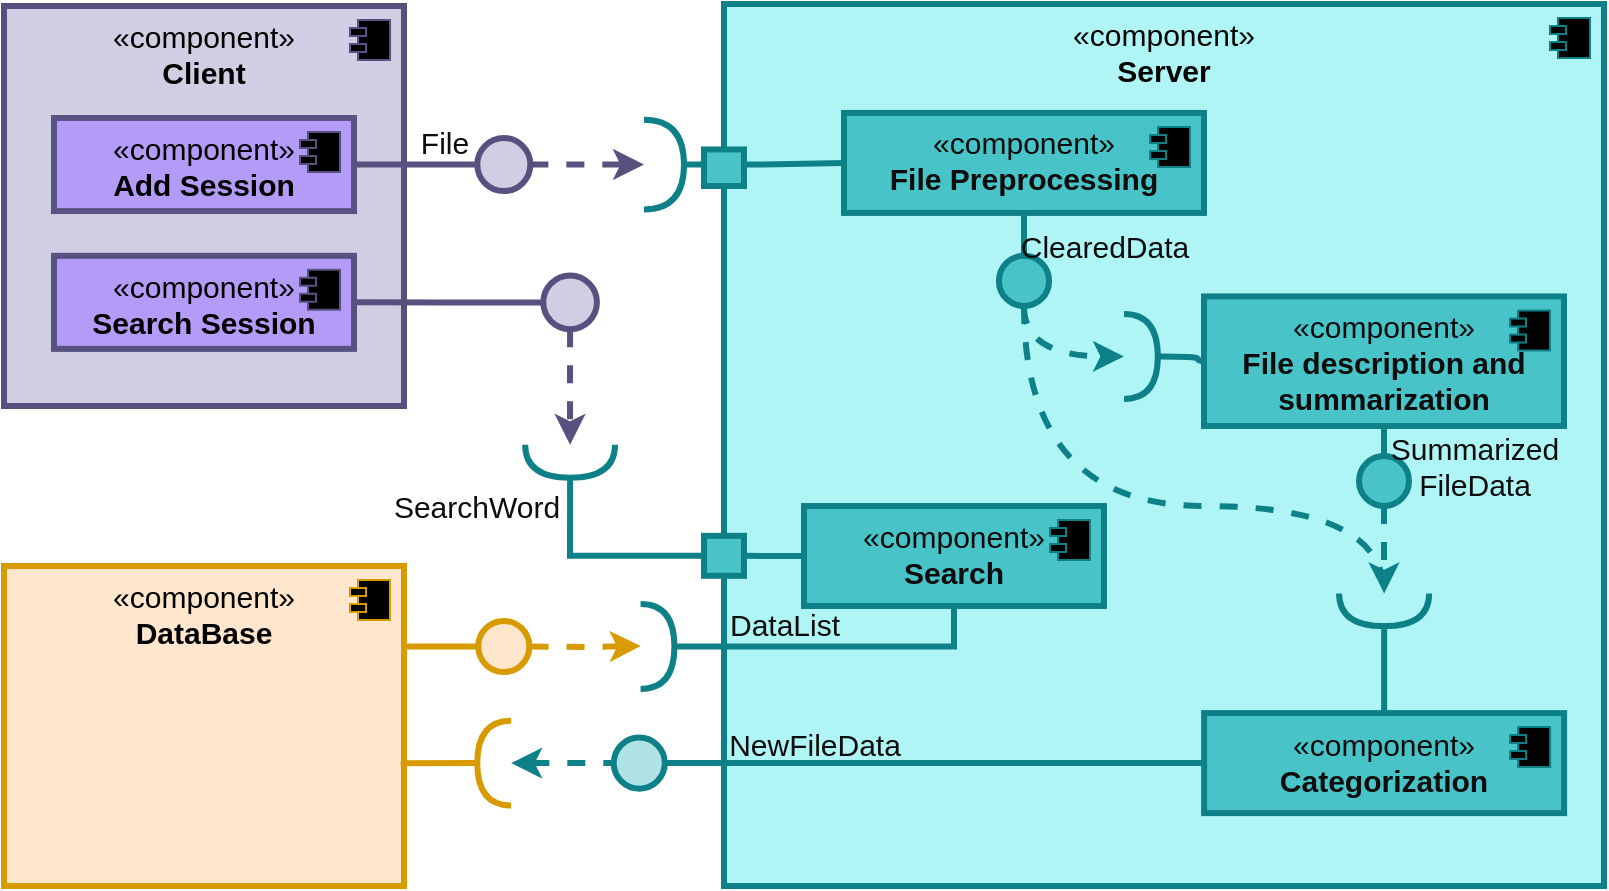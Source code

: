 <mxfile version="23.1.5" type="device">
  <diagram name="Page-1" id="O5Uq39N52Lteyzyp5AII">
    <mxGraphModel dx="1143" dy="711" grid="1" gridSize="10" guides="1" tooltips="1" connect="1" arrows="1" fold="1" page="1" pageScale="1" pageWidth="1654" pageHeight="1169" background="#ffffff" math="0" shadow="0">
      <root>
        <mxCell id="0" />
        <mxCell id="1" parent="0" />
        <mxCell id="-ShAr4N25VCIkTMLjoMP-85" style="edgeStyle=orthogonalEdgeStyle;rounded=0;orthogonalLoop=1;jettySize=auto;html=1;exitX=1;exitY=0.75;exitDx=0;exitDy=0;entryX=1;entryY=0.5;entryDx=0;entryDy=0;fontFamily=Helvetica;fontSize=15;fontColor=#0D0D0D;labelBackgroundColor=none;" edge="1" parent="1" source="-ShAr4N25VCIkTMLjoMP-10" target="-ShAr4N25VCIkTMLjoMP-83">
          <mxGeometry relative="1" as="geometry" />
        </mxCell>
        <mxCell id="-ShAr4N25VCIkTMLjoMP-10" value="«component»&lt;br style=&quot;font-size: 15px;&quot;&gt;&lt;b style=&quot;font-size: 15px;&quot;&gt;Client&lt;/b&gt;" style="html=1;dropTarget=0;whiteSpace=wrap;align=center;verticalAlign=top;fillColor=#d0cee2;strokeColor=#56517e;labelBackgroundColor=none;strokeWidth=3;rounded=0;perimeterSpacing=0;arcSize=4;fontColor=#000000;fontSize=15;" vertex="1" parent="1">
          <mxGeometry x="240" y="160" width="200" height="200" as="geometry" />
        </mxCell>
        <mxCell id="-ShAr4N25VCIkTMLjoMP-11" value="" style="shape=module;jettyWidth=8;jettyHeight=4;strokeColor=#56517e;fontSize=15;labelBackgroundColor=none;rounded=0;strokeWidth=1;align=center;verticalAlign=top;arcSize=4;fontFamily=Helvetica;fontColor=default;fillColor=#000000;" vertex="1" parent="-ShAr4N25VCIkTMLjoMP-10">
          <mxGeometry x="1" width="20" height="20" relative="1" as="geometry">
            <mxPoint x="-27" y="7" as="offset" />
          </mxGeometry>
        </mxCell>
        <mxCell id="-ShAr4N25VCIkTMLjoMP-22" value="«component»&lt;br style=&quot;font-size: 15px;&quot;&gt;&lt;b style=&quot;font-size: 15px;&quot;&gt;Server&lt;/b&gt;" style="html=1;dropTarget=0;whiteSpace=wrap;strokeColor=#0e8088;align=center;verticalAlign=top;fontFamily=Helvetica;fontSize=15;fillColor=#B0F5F5;rounded=0;arcSize=4;strokeWidth=3;fontColor=#050505;" vertex="1" parent="1">
          <mxGeometry x="600" y="159" width="440" height="441" as="geometry" />
        </mxCell>
        <mxCell id="-ShAr4N25VCIkTMLjoMP-23" value="" style="shape=module;jettyWidth=8;jettyHeight=4;strokeColor=#0e8088;align=center;verticalAlign=top;fontFamily=Helvetica;fontSize=15;fontColor=default;fillColor=#000000;labelBackgroundColor=none;rounded=0;strokeWidth=1;arcSize=4;" vertex="1" parent="-ShAr4N25VCIkTMLjoMP-22">
          <mxGeometry x="1" width="20" height="20" relative="1" as="geometry">
            <mxPoint x="-27" y="7" as="offset" />
          </mxGeometry>
        </mxCell>
        <mxCell id="-ShAr4N25VCIkTMLjoMP-24" value="«component»&lt;br style=&quot;font-size: 15px;&quot;&gt;&lt;b style=&quot;font-size: 15px;&quot;&gt;DataBase&lt;/b&gt;" style="html=1;dropTarget=0;whiteSpace=wrap;rounded=0;strokeColor=#d79b00;strokeWidth=3;align=center;verticalAlign=top;arcSize=4;fontFamily=Helvetica;fontSize=15;labelBackgroundColor=none;fillColor=#ffe6cc;fontColor=#000000;" vertex="1" parent="1">
          <mxGeometry x="240" y="440" width="200" height="160" as="geometry" />
        </mxCell>
        <mxCell id="-ShAr4N25VCIkTMLjoMP-25" value="" style="shape=module;jettyWidth=8;jettyHeight=4;rounded=0;strokeColor=#d79b00;strokeWidth=1;align=center;verticalAlign=top;arcSize=4;fontFamily=Helvetica;fontSize=15;labelBackgroundColor=none;fillColor=#000000;fontColor=default;" vertex="1" parent="-ShAr4N25VCIkTMLjoMP-24">
          <mxGeometry x="1" width="20" height="20" relative="1" as="geometry">
            <mxPoint x="-27" y="7" as="offset" />
          </mxGeometry>
        </mxCell>
        <mxCell id="-ShAr4N25VCIkTMLjoMP-26" value="«component»&lt;br style=&quot;font-size: 15px;&quot;&gt;&lt;b style=&quot;font-size: 15px;&quot;&gt;File Preprocessing&lt;/b&gt;" style="html=1;dropTarget=0;whiteSpace=wrap;rounded=0;strokeColor=#0e8088;strokeWidth=3;align=center;verticalAlign=top;arcSize=4;fontFamily=Helvetica;fontSize=15;fontColor=#0D0D0D;labelBackgroundColor=none;fillColor=#48C3C7;" vertex="1" parent="1">
          <mxGeometry x="660" y="213.46" width="180" height="50" as="geometry" />
        </mxCell>
        <mxCell id="-ShAr4N25VCIkTMLjoMP-27" value="" style="shape=module;jettyWidth=8;jettyHeight=4;rounded=1;strokeColor=#0e8088;strokeWidth=1;align=center;verticalAlign=top;arcSize=4;fontFamily=Helvetica;fontSize=15;fontColor=#0D0D0D;labelBackgroundColor=default;fillColor=#000000;" vertex="1" parent="-ShAr4N25VCIkTMLjoMP-26">
          <mxGeometry x="1" width="20" height="20" relative="1" as="geometry">
            <mxPoint x="-27" y="7" as="offset" />
          </mxGeometry>
        </mxCell>
        <mxCell id="-ShAr4N25VCIkTMLjoMP-127" style="edgeStyle=orthogonalEdgeStyle;rounded=0;orthogonalLoop=1;jettySize=auto;html=1;entryX=1;entryY=0.5;entryDx=0;entryDy=0;fontFamily=Helvetica;fontSize=15;fontColor=#0D0D0D;labelBackgroundColor=none;fillColor=#b0e3e6;strokeColor=#0e8088;strokeWidth=3;endArrow=none;endFill=0;" edge="1" parent="1" source="-ShAr4N25VCIkTMLjoMP-28" target="-ShAr4N25VCIkTMLjoMP-112">
          <mxGeometry relative="1" as="geometry" />
        </mxCell>
        <mxCell id="-ShAr4N25VCIkTMLjoMP-28" value="«component»&lt;br style=&quot;font-size: 15px;&quot;&gt;&lt;b style=&quot;font-size: 15px;&quot;&gt;Categorization&lt;/b&gt;" style="html=1;dropTarget=0;whiteSpace=wrap;rounded=0;strokeColor=#0e8088;strokeWidth=3;align=center;verticalAlign=top;arcSize=4;fontFamily=Helvetica;fontSize=15;fontColor=#0D0D0D;labelBackgroundColor=none;fillColor=#48C3C7;" vertex="1" parent="1">
          <mxGeometry x="840.06" y="513.55" width="180" height="50" as="geometry" />
        </mxCell>
        <mxCell id="-ShAr4N25VCIkTMLjoMP-29" value="" style="shape=module;jettyWidth=8;jettyHeight=4;rounded=0;strokeColor=#0e8088;strokeWidth=1;align=center;verticalAlign=top;arcSize=4;fontFamily=Helvetica;fontSize=15;labelBackgroundColor=default;fillColor=#000000;" vertex="1" parent="-ShAr4N25VCIkTMLjoMP-28">
          <mxGeometry x="1" width="20" height="20" relative="1" as="geometry">
            <mxPoint x="-27" y="7" as="offset" />
          </mxGeometry>
        </mxCell>
        <mxCell id="-ShAr4N25VCIkTMLjoMP-30" value="«component»&lt;br style=&quot;font-size: 15px;&quot;&gt;&lt;b style=&quot;font-size: 15px;&quot;&gt;File description and summarization&lt;/b&gt;" style="html=1;dropTarget=0;whiteSpace=wrap;rounded=0;strokeColor=#0e8088;strokeWidth=3;align=center;verticalAlign=top;arcSize=4;fontFamily=Helvetica;fontSize=15;fontColor=#0D0D0D;labelBackgroundColor=none;fillColor=#48C3C7;" vertex="1" parent="1">
          <mxGeometry x="840" y="305.21" width="180" height="64.79" as="geometry" />
        </mxCell>
        <mxCell id="-ShAr4N25VCIkTMLjoMP-31" value="" style="shape=module;jettyWidth=8;jettyHeight=4;rounded=0;strokeColor=#0e8088;strokeWidth=1;align=center;verticalAlign=top;arcSize=4;fontFamily=Helvetica;fontSize=15;labelBackgroundColor=none;fillColor=#000000;" vertex="1" parent="-ShAr4N25VCIkTMLjoMP-30">
          <mxGeometry x="1" width="20" height="20" relative="1" as="geometry">
            <mxPoint x="-27" y="7" as="offset" />
          </mxGeometry>
        </mxCell>
        <mxCell id="-ShAr4N25VCIkTMLjoMP-101" style="edgeStyle=orthogonalEdgeStyle;rounded=0;orthogonalLoop=1;jettySize=auto;html=1;exitX=0;exitY=0.5;exitDx=0;exitDy=0;fontFamily=Helvetica;fontSize=15;fontColor=#0D0D0D;labelBackgroundColor=none;fillColor=#b0e3e6;strokeColor=#0e8088;strokeWidth=3;endArrow=none;endFill=0;" edge="1" parent="1" source="-ShAr4N25VCIkTMLjoMP-35" target="-ShAr4N25VCIkTMLjoMP-93">
          <mxGeometry relative="1" as="geometry" />
        </mxCell>
        <mxCell id="-ShAr4N25VCIkTMLjoMP-35" value="«component»&lt;br style=&quot;font-size: 15px;&quot;&gt;&lt;b style=&quot;font-size: 15px;&quot;&gt;Search&lt;/b&gt;" style="html=1;dropTarget=0;whiteSpace=wrap;rounded=0;strokeColor=#0e8088;strokeWidth=3;align=center;verticalAlign=top;arcSize=4;fontFamily=Helvetica;fontSize=15;fontColor=#0D0D0D;labelBackgroundColor=none;fillColor=#48C3C7;" vertex="1" parent="1">
          <mxGeometry x="640" y="410" width="150" height="50" as="geometry" />
        </mxCell>
        <mxCell id="-ShAr4N25VCIkTMLjoMP-36" value="" style="shape=module;jettyWidth=8;jettyHeight=4;rounded=0;strokeColor=#0e8088;strokeWidth=1;align=center;verticalAlign=top;arcSize=4;fontFamily=Helvetica;fontSize=15;labelBackgroundColor=none;fillColor=#000000;" vertex="1" parent="-ShAr4N25VCIkTMLjoMP-35">
          <mxGeometry x="1" width="20" height="20" relative="1" as="geometry">
            <mxPoint x="-27" y="7" as="offset" />
          </mxGeometry>
        </mxCell>
        <mxCell id="-ShAr4N25VCIkTMLjoMP-45" style="edgeStyle=orthogonalEdgeStyle;rounded=0;orthogonalLoop=1;jettySize=auto;html=1;fontFamily=Helvetica;fontSize=15;fontColor=#0D0D0D;labelBackgroundColor=none;strokeWidth=3;fillColor=#b0e3e6;strokeColor=#0e8088;endArrow=none;endFill=0;exitX=1;exitY=0.5;exitDx=0;exitDy=0;exitPerimeter=0;" edge="1" parent="1" source="-ShAr4N25VCIkTMLjoMP-96" target="-ShAr4N25VCIkTMLjoMP-26">
          <mxGeometry relative="1" as="geometry">
            <mxPoint x="550" y="238" as="sourcePoint" />
            <mxPoint x="580" y="238.46" as="targetPoint" />
          </mxGeometry>
        </mxCell>
        <mxCell id="-ShAr4N25VCIkTMLjoMP-98" style="edgeStyle=orthogonalEdgeStyle;rounded=0;orthogonalLoop=1;jettySize=auto;html=1;fontFamily=Helvetica;fontSize=15;fontColor=#0D0D0D;labelBackgroundColor=none;dashed=1;strokeWidth=3;fillColor=#d0cee2;strokeColor=#56517e;endArrow=classic;endFill=1;" edge="1" parent="1" source="-ShAr4N25VCIkTMLjoMP-37" target="-ShAr4N25VCIkTMLjoMP-96">
          <mxGeometry relative="1" as="geometry" />
        </mxCell>
        <mxCell id="-ShAr4N25VCIkTMLjoMP-37" value="" style="ellipse;rounded=0;strokeColor=#56517e;strokeWidth=3;align=center;verticalAlign=top;arcSize=4;fontFamily=Helvetica;fontSize=15;labelBackgroundColor=none;fillColor=#d0cee2;" vertex="1" parent="1">
          <mxGeometry x="476.64" y="226" width="26.54" height="26.54" as="geometry" />
        </mxCell>
        <mxCell id="-ShAr4N25VCIkTMLjoMP-39" value="" style="endArrow=none;html=1;rounded=0;fontFamily=Helvetica;fontSize=15;fontColor=#0D0D0D;labelBackgroundColor=none;exitX=0;exitY=0.5;exitDx=0;exitDy=0;strokeWidth=3;fillColor=#d0cee2;strokeColor=#56517e;entryX=1;entryY=0.5;entryDx=0;entryDy=0;endFill=0;startArrow=none;startFill=0;" edge="1" parent="1" source="-ShAr4N25VCIkTMLjoMP-37" target="-ShAr4N25VCIkTMLjoMP-81">
          <mxGeometry width="50" height="50" relative="1" as="geometry">
            <mxPoint x="498.002" y="238.7" as="sourcePoint" />
            <mxPoint x="440" y="239" as="targetPoint" />
          </mxGeometry>
        </mxCell>
        <mxCell id="-ShAr4N25VCIkTMLjoMP-52" value="" style="ellipse;rounded=0;strokeColor=#56517e;strokeWidth=3;align=center;verticalAlign=top;arcSize=4;fontFamily=Helvetica;fontSize=15;labelBackgroundColor=none;fillColor=#d0cee2;" vertex="1" parent="1">
          <mxGeometry x="509.64" y="294.77" width="26.82" height="26.82" as="geometry" />
        </mxCell>
        <mxCell id="-ShAr4N25VCIkTMLjoMP-53" value="" style="endArrow=none;html=1;rounded=0;fontFamily=Helvetica;fontSize=15;fontColor=#0D0D0D;labelBackgroundColor=none;strokeWidth=3;fillColor=#d0cee2;strokeColor=#56517e;edgeStyle=orthogonalEdgeStyle;entryX=1;entryY=0.5;entryDx=0;entryDy=0;endFill=0;startArrow=none;startFill=0;" edge="1" parent="1" source="-ShAr4N25VCIkTMLjoMP-52" target="-ShAr4N25VCIkTMLjoMP-83">
          <mxGeometry width="50" height="50" relative="1" as="geometry">
            <mxPoint x="498.002" y="435.23" as="sourcePoint" />
            <mxPoint x="440" y="310" as="targetPoint" />
          </mxGeometry>
        </mxCell>
        <mxCell id="-ShAr4N25VCIkTMLjoMP-58" style="edgeStyle=orthogonalEdgeStyle;rounded=0;orthogonalLoop=1;jettySize=auto;html=1;exitX=1;exitY=0.5;exitDx=0;exitDy=0;fontFamily=Helvetica;fontSize=15;fontColor=#0D0D0D;labelBackgroundColor=none;strokeWidth=3;fillColor=#b0e3e6;strokeColor=#0e8088;endArrow=none;endFill=0;curved=1;exitPerimeter=0;" edge="1" parent="1" source="-ShAr4N25VCIkTMLjoMP-57" target="-ShAr4N25VCIkTMLjoMP-30">
          <mxGeometry relative="1" as="geometry">
            <mxPoint x="980" y="238.46" as="targetPoint" />
          </mxGeometry>
        </mxCell>
        <mxCell id="-ShAr4N25VCIkTMLjoMP-105" style="edgeStyle=orthogonalEdgeStyle;rounded=0;orthogonalLoop=1;jettySize=auto;html=1;exitX=0.5;exitY=1;exitDx=0;exitDy=0;fontFamily=Helvetica;fontSize=15;fontColor=#0D0D0D;labelBackgroundColor=none;curved=1;dashed=1;fillColor=#b0e3e6;strokeColor=#0e8088;strokeWidth=3;endArrow=none;endFill=0;" edge="1" parent="1" source="-ShAr4N25VCIkTMLjoMP-59" target="-ShAr4N25VCIkTMLjoMP-65">
          <mxGeometry relative="1" as="geometry">
            <Array as="points">
              <mxPoint x="750" y="410" />
              <mxPoint x="930" y="410" />
            </Array>
          </mxGeometry>
        </mxCell>
        <mxCell id="-ShAr4N25VCIkTMLjoMP-59" value="" style="ellipse;rounded=0;strokeColor=#0e8088;strokeWidth=3;align=center;verticalAlign=top;arcSize=4;fontFamily=Helvetica;fontSize=15;fontColor=#0D0D0D;labelBackgroundColor=none;fillColor=#48C3C7;" vertex="1" parent="1">
          <mxGeometry x="737.45" y="284.91" width="25.09" height="25.09" as="geometry" />
        </mxCell>
        <mxCell id="-ShAr4N25VCIkTMLjoMP-60" value="" style="endArrow=none;html=1;rounded=0;fontFamily=Helvetica;fontSize=15;fontColor=#0D0D0D;labelBackgroundColor=none;exitX=0.5;exitY=0;exitDx=0;exitDy=0;strokeWidth=3;fillColor=#b0e3e6;strokeColor=#0e8088;" edge="1" parent="1" source="-ShAr4N25VCIkTMLjoMP-59" target="-ShAr4N25VCIkTMLjoMP-26">
          <mxGeometry width="50" height="50" relative="1" as="geometry">
            <mxPoint x="890" y="220" as="sourcePoint" />
            <mxPoint x="860" y="238.46" as="targetPoint" />
          </mxGeometry>
        </mxCell>
        <mxCell id="-ShAr4N25VCIkTMLjoMP-108" style="edgeStyle=orthogonalEdgeStyle;rounded=0;orthogonalLoop=1;jettySize=auto;html=1;fontFamily=Helvetica;fontSize=15;fontColor=#0D0D0D;labelBackgroundColor=none;strokeWidth=3;endArrow=none;endFill=0;fillColor=#b0e3e6;strokeColor=#0e8088;" edge="1" parent="1" source="-ShAr4N25VCIkTMLjoMP-65" target="-ShAr4N25VCIkTMLjoMP-28">
          <mxGeometry relative="1" as="geometry" />
        </mxCell>
        <mxCell id="-ShAr4N25VCIkTMLjoMP-65" value="" style="shape=requiredInterface;html=1;verticalLabelPosition=bottom;sketch=0;rounded=0;strokeColor=#0e8088;strokeWidth=3;align=center;verticalAlign=top;arcSize=4;fontFamily=Helvetica;fontSize=15;fontColor=#0D0D0D;labelBackgroundColor=none;fillColor=#48C3C7;rotation=90;" vertex="1" parent="1">
          <mxGeometry x="921.89" y="439.35" width="16.35" height="45.03" as="geometry" />
        </mxCell>
        <mxCell id="-ShAr4N25VCIkTMLjoMP-107" style="edgeStyle=orthogonalEdgeStyle;rounded=0;orthogonalLoop=1;jettySize=auto;html=1;fontFamily=Helvetica;fontSize=15;fontColor=#0D0D0D;labelBackgroundColor=none;fillColor=#b0e3e6;strokeColor=#0e8088;endArrow=classic;endFill=1;strokeWidth=3;dashed=1;" edge="1" parent="1" source="-ShAr4N25VCIkTMLjoMP-67" target="-ShAr4N25VCIkTMLjoMP-65">
          <mxGeometry relative="1" as="geometry" />
        </mxCell>
        <mxCell id="-ShAr4N25VCIkTMLjoMP-67" value="" style="ellipse;rounded=0;strokeColor=#0e8088;strokeWidth=3;align=center;verticalAlign=top;arcSize=4;fontFamily=Helvetica;fontSize=15;fontColor=#0D0D0D;labelBackgroundColor=none;fillColor=#48C3C7;" vertex="1" parent="1">
          <mxGeometry x="917.5" y="385" width="25" height="25" as="geometry" />
        </mxCell>
        <mxCell id="-ShAr4N25VCIkTMLjoMP-68" value="" style="endArrow=none;html=1;rounded=0;fontFamily=Helvetica;fontSize=15;fontColor=#0D0D0D;labelBackgroundColor=none;exitX=0.5;exitY=0;exitDx=0;exitDy=0;strokeWidth=3;fillColor=#b0e3e6;strokeColor=#0e8088;entryX=0.5;entryY=1;entryDx=0;entryDy=0;" edge="1" parent="1" source="-ShAr4N25VCIkTMLjoMP-67" target="-ShAr4N25VCIkTMLjoMP-30">
          <mxGeometry width="50" height="50" relative="1" as="geometry">
            <mxPoint x="900" y="413.99" as="sourcePoint" />
            <mxPoint x="870" y="432.45" as="targetPoint" />
          </mxGeometry>
        </mxCell>
        <mxCell id="-ShAr4N25VCIkTMLjoMP-74" value="" style="ellipse;rounded=0;strokeColor=#d79b00;strokeWidth=3;align=center;verticalAlign=top;arcSize=4;fontFamily=Helvetica;fontSize=15;labelBackgroundColor=none;fillColor=#ffe6cc;" vertex="1" parent="1">
          <mxGeometry x="477.13" y="467.45" width="25.55" height="25.55" as="geometry" />
        </mxCell>
        <mxCell id="-ShAr4N25VCIkTMLjoMP-81" value="«component»&lt;br style=&quot;font-size: 15px;&quot;&gt;&lt;b style=&quot;font-size: 15px;&quot;&gt;Add Session&lt;/b&gt;" style="html=1;dropTarget=0;whiteSpace=wrap;align=center;verticalAlign=top;fillColor=#b49bf8;strokeColor=#595383;labelBackgroundColor=none;strokeWidth=3;rounded=0;perimeterSpacing=0;arcSize=4;fontColor=#000000;fontSize=15;" vertex="1" parent="1">
          <mxGeometry x="265" y="216" width="150" height="46.53" as="geometry" />
        </mxCell>
        <mxCell id="-ShAr4N25VCIkTMLjoMP-82" value="" style="shape=module;jettyWidth=8;jettyHeight=4;strokeColor=#56517e;fontSize=15;labelBackgroundColor=none;rounded=0;strokeWidth=1;align=center;verticalAlign=top;arcSize=4;fontFamily=Helvetica;fontColor=default;fillColor=#000000;" vertex="1" parent="-ShAr4N25VCIkTMLjoMP-81">
          <mxGeometry x="1" width="20" height="20" relative="1" as="geometry">
            <mxPoint x="-27" y="7" as="offset" />
          </mxGeometry>
        </mxCell>
        <mxCell id="-ShAr4N25VCIkTMLjoMP-83" value="«component»&lt;br style=&quot;font-size: 15px;&quot;&gt;&lt;b style=&quot;font-size: 15px;&quot;&gt;Search Session&lt;/b&gt;" style="html=1;dropTarget=0;whiteSpace=wrap;align=center;verticalAlign=top;fillColor=#b49bf8;strokeColor=#56517e;labelBackgroundColor=none;strokeWidth=3;rounded=0;perimeterSpacing=0;arcSize=4;fontColor=#000000;fontSize=15;" vertex="1" parent="1">
          <mxGeometry x="265" y="284.91" width="150" height="46.53" as="geometry" />
        </mxCell>
        <mxCell id="-ShAr4N25VCIkTMLjoMP-84" value="" style="shape=module;jettyWidth=8;jettyHeight=4;strokeColor=#595383;fontSize=15;labelBackgroundColor=none;rounded=0;strokeWidth=1;align=center;verticalAlign=top;arcSize=4;fontFamily=Helvetica;fontColor=default;fillColor=#000000;" vertex="1" parent="-ShAr4N25VCIkTMLjoMP-83">
          <mxGeometry x="1" width="20" height="20" relative="1" as="geometry">
            <mxPoint x="-27" y="7" as="offset" />
          </mxGeometry>
        </mxCell>
        <mxCell id="-ShAr4N25VCIkTMLjoMP-87" value="NewFileData" style="text;html=1;align=center;verticalAlign=middle;resizable=0;points=[];autosize=1;strokeColor=none;fillColor=none;fontFamily=Helvetica;fontSize=15;fontColor=#0D0D0D;labelBackgroundColor=none;" vertex="1" parent="1">
          <mxGeometry x="590" y="513.55" width="110" height="30" as="geometry" />
        </mxCell>
        <mxCell id="-ShAr4N25VCIkTMLjoMP-88" value="File" style="text;html=1;align=center;verticalAlign=middle;resizable=0;points=[];autosize=1;strokeColor=none;fillColor=none;fontFamily=Helvetica;fontSize=15;fontColor=#0D0D0D;labelBackgroundColor=none;" vertex="1" parent="1">
          <mxGeometry x="435" y="213.46" width="50" height="30" as="geometry" />
        </mxCell>
        <mxCell id="-ShAr4N25VCIkTMLjoMP-89" value="SearchWord" style="text;html=1;align=center;verticalAlign=middle;resizable=0;points=[];autosize=1;strokeColor=none;fillColor=none;fontFamily=Helvetica;fontSize=15;fontColor=#0D0D0D;labelBackgroundColor=none;" vertex="1" parent="1">
          <mxGeometry x="421.3" y="394.91" width="110" height="30" as="geometry" />
        </mxCell>
        <mxCell id="-ShAr4N25VCIkTMLjoMP-90" value="" style="shape=requiredInterface;html=1;verticalLabelPosition=bottom;sketch=0;rounded=0;strokeColor=#0e8088;strokeWidth=3;align=center;verticalAlign=top;arcSize=4;fontFamily=Helvetica;fontSize=15;fontColor=#0D0D0D;labelBackgroundColor=none;fillColor=#48C3C7;rotation=90;" vertex="1" parent="1">
          <mxGeometry x="514.8" y="365.21" width="16.5" height="44.91" as="geometry" />
        </mxCell>
        <mxCell id="-ShAr4N25VCIkTMLjoMP-91" style="edgeStyle=orthogonalEdgeStyle;rounded=0;orthogonalLoop=1;jettySize=auto;html=1;fontFamily=Helvetica;fontSize=15;fontColor=#0D0D0D;labelBackgroundColor=none;strokeWidth=3;fillColor=#d0cee2;strokeColor=#56517e;dashed=1;endArrow=classic;endFill=1;" edge="1" parent="1" source="-ShAr4N25VCIkTMLjoMP-52" target="-ShAr4N25VCIkTMLjoMP-90">
          <mxGeometry relative="1" as="geometry" />
        </mxCell>
        <mxCell id="-ShAr4N25VCIkTMLjoMP-96" value="" style="shape=requiredInterface;html=1;verticalLabelPosition=bottom;sketch=0;rounded=0;strokeColor=#0e8088;strokeWidth=3;align=center;verticalAlign=top;arcSize=4;fontFamily=Helvetica;fontSize=15;fontColor=#0D0D0D;labelBackgroundColor=none;fillColor=#48C3C7;rotation=0;" vertex="1" parent="1">
          <mxGeometry x="560" y="216.82" width="20" height="44.91" as="geometry" />
        </mxCell>
        <mxCell id="-ShAr4N25VCIkTMLjoMP-99" value="" style="html=1;rounded=0;strokeColor=#0e8088;strokeWidth=3;align=center;verticalAlign=top;arcSize=4;fontFamily=Helvetica;fontSize=15;fontColor=#0D0D0D;labelBackgroundColor=none;fillColor=#48C3C7;" vertex="1" parent="1">
          <mxGeometry x="590" y="231.73" width="20" height="18.27" as="geometry" />
        </mxCell>
        <mxCell id="-ShAr4N25VCIkTMLjoMP-93" value="" style="html=1;rounded=0;strokeColor=#0e8088;strokeWidth=3;align=center;verticalAlign=top;arcSize=4;fontFamily=Helvetica;fontSize=15;fontColor=#0D0D0D;labelBackgroundColor=none;fillColor=#48C3C7;" vertex="1" parent="1">
          <mxGeometry x="590" y="424.91" width="20" height="20" as="geometry" />
        </mxCell>
        <mxCell id="-ShAr4N25VCIkTMLjoMP-102" style="edgeStyle=orthogonalEdgeStyle;rounded=0;orthogonalLoop=1;jettySize=auto;html=1;entryX=1;entryY=0.5;entryDx=0;entryDy=0;entryPerimeter=0;fontFamily=Helvetica;fontSize=15;fontColor=#0D0D0D;labelBackgroundColor=none;strokeWidth=3;endArrow=none;endFill=0;fillColor=#b0e3e6;strokeColor=#0e8088;" edge="1" parent="1" source="-ShAr4N25VCIkTMLjoMP-93" target="-ShAr4N25VCIkTMLjoMP-90">
          <mxGeometry relative="1" as="geometry" />
        </mxCell>
        <mxCell id="-ShAr4N25VCIkTMLjoMP-103" value="" style="edgeStyle=orthogonalEdgeStyle;rounded=0;orthogonalLoop=1;jettySize=auto;html=1;exitX=0.5;exitY=1;exitDx=0;exitDy=0;fontFamily=Helvetica;fontSize=15;fontColor=#0D0D0D;labelBackgroundColor=none;strokeWidth=3;fillColor=#b0e3e6;strokeColor=#0e8088;endArrow=classic;endFill=1;curved=1;entryX=0;entryY=0.5;entryDx=0;entryDy=0;entryPerimeter=0;dashed=1;" edge="1" parent="1" source="-ShAr4N25VCIkTMLjoMP-59" target="-ShAr4N25VCIkTMLjoMP-57">
          <mxGeometry relative="1" as="geometry">
            <mxPoint x="750" y="315" as="sourcePoint" />
            <mxPoint x="840" y="340" as="targetPoint" />
          </mxGeometry>
        </mxCell>
        <mxCell id="-ShAr4N25VCIkTMLjoMP-57" value="" style="shape=requiredInterface;html=1;verticalLabelPosition=bottom;sketch=0;rounded=0;strokeColor=#0e8088;strokeWidth=3;align=center;verticalAlign=top;arcSize=4;fontFamily=Helvetica;fontSize=15;fontColor=#0D0D0D;labelBackgroundColor=none;fillColor=#48C3C7;rotation=0;" vertex="1" parent="1">
          <mxGeometry x="800" y="313.99" width="16.91" height="42.45" as="geometry" />
        </mxCell>
        <mxCell id="-ShAr4N25VCIkTMLjoMP-118" style="edgeStyle=orthogonalEdgeStyle;rounded=0;orthogonalLoop=1;jettySize=auto;html=1;fontFamily=Helvetica;fontSize=15;fontColor=#0D0D0D;labelBackgroundColor=none;strokeWidth=3;dashed=1;fillColor=#b0e3e6;strokeColor=#0e8088;entryX=0;entryY=0.5;entryDx=0;entryDy=0;endArrow=none;endFill=0;startArrow=classic;startFill=1;" edge="1" parent="1" source="-ShAr4N25VCIkTMLjoMP-110" target="-ShAr4N25VCIkTMLjoMP-112">
          <mxGeometry relative="1" as="geometry">
            <mxPoint x="696.64" y="155.78" as="targetPoint" />
          </mxGeometry>
        </mxCell>
        <mxCell id="-ShAr4N25VCIkTMLjoMP-128" style="edgeStyle=orthogonalEdgeStyle;rounded=0;orthogonalLoop=1;jettySize=auto;html=1;exitX=1;exitY=0.5;exitDx=0;exitDy=0;exitPerimeter=0;fontFamily=Helvetica;fontSize=15;fontColor=#0D0D0D;labelBackgroundColor=none;fillColor=#ffe6cc;strokeColor=#d79b00;strokeWidth=3;startArrow=none;startFill=0;endArrow=none;endFill=0;entryX=0.999;entryY=0.61;entryDx=0;entryDy=0;entryPerimeter=0;" edge="1" parent="1" source="-ShAr4N25VCIkTMLjoMP-110" target="-ShAr4N25VCIkTMLjoMP-24">
          <mxGeometry relative="1" as="geometry" />
        </mxCell>
        <mxCell id="-ShAr4N25VCIkTMLjoMP-110" value="" style="shape=requiredInterface;html=1;verticalLabelPosition=bottom;sketch=0;rounded=0;strokeColor=#d79b00;strokeWidth=3;align=center;verticalAlign=top;arcSize=4;fontFamily=Helvetica;fontSize=15;labelBackgroundColor=none;fillColor=#ffe6cc;rotation=-180;" vertex="1" parent="1">
          <mxGeometry x="476.64" y="517.33" width="16.91" height="42.45" as="geometry" />
        </mxCell>
        <mxCell id="-ShAr4N25VCIkTMLjoMP-112" value="" style="ellipse;rounded=0;strokeColor=#0e8088;strokeWidth=3;align=center;verticalAlign=top;arcSize=4;fontFamily=Helvetica;fontSize=15;labelBackgroundColor=none;fillColor=#b0e3e6;" vertex="1" parent="1">
          <mxGeometry x="544.86" y="525.78" width="25.55" height="25.55" as="geometry" />
        </mxCell>
        <mxCell id="-ShAr4N25VCIkTMLjoMP-115" style="edgeStyle=orthogonalEdgeStyle;rounded=0;orthogonalLoop=1;jettySize=auto;html=1;fontFamily=Helvetica;fontSize=15;fontColor=#0D0D0D;labelBackgroundColor=none;fillColor=#ffe6cc;strokeColor=#d79b00;strokeWidth=3;dashed=1;endArrow=none;endFill=0;startArrow=classic;startFill=1;" edge="1" parent="1" target="-ShAr4N25VCIkTMLjoMP-74">
          <mxGeometry relative="1" as="geometry">
            <mxPoint x="558.36" y="480" as="sourcePoint" />
          </mxGeometry>
        </mxCell>
        <mxCell id="-ShAr4N25VCIkTMLjoMP-129" style="edgeStyle=orthogonalEdgeStyle;rounded=0;orthogonalLoop=1;jettySize=auto;html=1;entryX=0.5;entryY=1;entryDx=0;entryDy=0;fontFamily=Helvetica;fontSize=15;fontColor=#0D0D0D;labelBackgroundColor=none;endArrow=none;endFill=0;fillColor=#b0e3e6;strokeColor=#0e8088;strokeWidth=3;" edge="1" parent="1" source="-ShAr4N25VCIkTMLjoMP-114" target="-ShAr4N25VCIkTMLjoMP-35">
          <mxGeometry relative="1" as="geometry" />
        </mxCell>
        <mxCell id="-ShAr4N25VCIkTMLjoMP-114" value="" style="shape=requiredInterface;html=1;verticalLabelPosition=bottom;sketch=0;rounded=0;strokeColor=#0e8088;strokeWidth=3;align=center;verticalAlign=top;arcSize=4;fontFamily=Helvetica;fontSize=15;fontColor=#0D0D0D;labelBackgroundColor=none;fillColor=#48C3C7;rotation=0;" vertex="1" parent="1">
          <mxGeometry x="558.28" y="459" width="16.91" height="42.45" as="geometry" />
        </mxCell>
        <mxCell id="-ShAr4N25VCIkTMLjoMP-116" value="ClearedData" style="text;html=1;align=center;verticalAlign=middle;resizable=0;points=[];autosize=1;strokeColor=none;fillColor=none;fontFamily=Helvetica;fontSize=15;fontColor=#0D0D0D;labelBackgroundColor=none;" vertex="1" parent="1">
          <mxGeometry x="735" y="264.77" width="110" height="30" as="geometry" />
        </mxCell>
        <mxCell id="-ShAr4N25VCIkTMLjoMP-117" value="Summarized&lt;br style=&quot;font-size: 15px;&quot;&gt;FileData" style="text;html=1;align=center;verticalAlign=middle;resizable=0;points=[];autosize=1;strokeColor=none;fillColor=none;fontFamily=Helvetica;fontSize=15;fontColor=#0D0D0D;labelBackgroundColor=none;" vertex="1" parent="1">
          <mxGeometry x="920" y="365.12" width="110" height="50" as="geometry" />
        </mxCell>
        <mxCell id="-ShAr4N25VCIkTMLjoMP-122" value="DataList" style="text;html=1;align=center;verticalAlign=middle;resizable=0;points=[];autosize=1;strokeColor=none;fillColor=none;fontFamily=Helvetica;fontSize=15;fontColor=#0D0D0D;labelBackgroundColor=none;" vertex="1" parent="1">
          <mxGeometry x="590" y="454.38" width="80" height="30" as="geometry" />
        </mxCell>
        <mxCell id="-ShAr4N25VCIkTMLjoMP-132" style="edgeStyle=orthogonalEdgeStyle;rounded=0;orthogonalLoop=1;jettySize=auto;html=1;fontFamily=Helvetica;fontSize=15;fontColor=#0D0D0D;labelBackgroundColor=none;strokeWidth=3;fillColor=#ffe6cc;strokeColor=#d79b00;endArrow=none;endFill=0;entryX=1.012;entryY=0.251;entryDx=0;entryDy=0;entryPerimeter=0;exitX=0;exitY=0.5;exitDx=0;exitDy=0;" edge="1" parent="1" source="-ShAr4N25VCIkTMLjoMP-74">
          <mxGeometry relative="1" as="geometry">
            <mxPoint x="480.0" y="480.238" as="sourcePoint" />
            <mxPoint x="440.4" y="480.14" as="targetPoint" />
          </mxGeometry>
        </mxCell>
      </root>
    </mxGraphModel>
  </diagram>
</mxfile>
